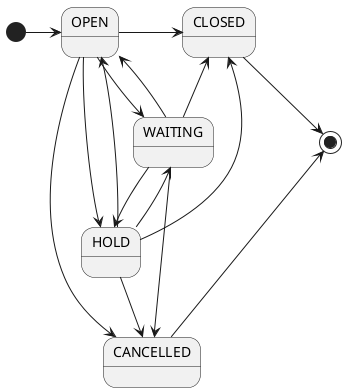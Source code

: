 @startuml

[*] -> OPEN
OPEN -> CLOSED
CLOSED -> [*] 

OPEN --> WAITING
WAITING -up-> OPEN
WAITING -up-> CLOSED

OPEN --> HOLD
WAITING -> HOLD
HOLD -up->  CLOSED
HOLD -up-> OPEN
HOLD -up-> WAITING

OPEN --> CANCELLED
WAITING --> CANCELLED
HOLD --> CANCELLED
CANCELLED -up-> [*]


@enduml